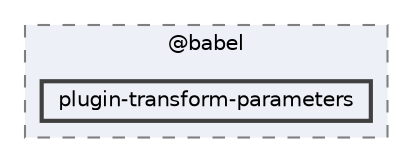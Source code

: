 digraph "pkiclassroomrescheduler/src/main/frontend/node_modules/@babel/plugin-transform-parameters"
{
 // LATEX_PDF_SIZE
  bgcolor="transparent";
  edge [fontname=Helvetica,fontsize=10,labelfontname=Helvetica,labelfontsize=10];
  node [fontname=Helvetica,fontsize=10,shape=box,height=0.2,width=0.4];
  compound=true
  subgraph clusterdir_bc8070c8b402176472541bb6f0cba6df {
    graph [ bgcolor="#edf0f7", pencolor="grey50", label="@babel", fontname=Helvetica,fontsize=10 style="filled,dashed", URL="dir_bc8070c8b402176472541bb6f0cba6df.html",tooltip=""]
  dir_405e186c52103eb87d5e004ebed91502 [label="plugin-transform-parameters", fillcolor="#edf0f7", color="grey25", style="filled,bold", URL="dir_405e186c52103eb87d5e004ebed91502.html",tooltip=""];
  }
}
